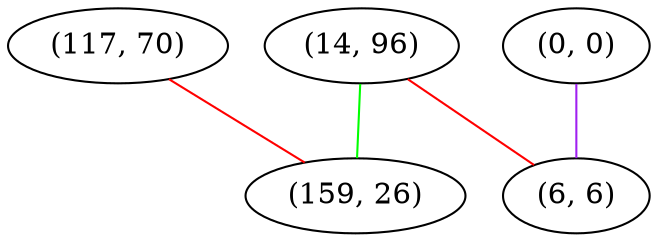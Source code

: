 graph "" {
"(117, 70)";
"(0, 0)";
"(14, 96)";
"(159, 26)";
"(6, 6)";
"(117, 70)" -- "(159, 26)"  [color=red, key=0, weight=1];
"(0, 0)" -- "(6, 6)"  [color=purple, key=0, weight=4];
"(14, 96)" -- "(159, 26)"  [color=green, key=0, weight=2];
"(14, 96)" -- "(6, 6)"  [color=red, key=0, weight=1];
}
